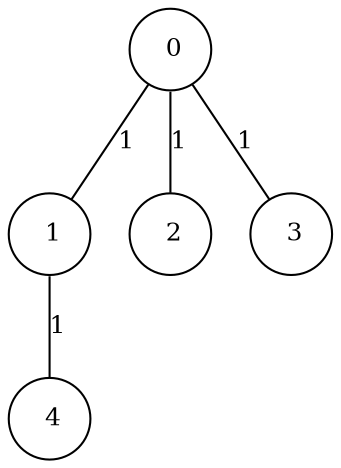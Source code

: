 graph G {
size="8.5,11;"
ratio = "expand;"
fixedsize="true;"
overlap="scale;"
node[shape=circle,width=.12,hight=.12,fontsize=12]
edge[fontsize=12]

0[label=" 0" color=black, pos="1.8401877,1.7830992!"];
1[label=" 1" color=black, pos="1.9116474,0.33522276!"];
2[label=" 2" color=black, pos="1.2777747,1.4773971!"];
3[label=" 3" color=black, pos="1.3647845,1.9522297!"];
4[label=" 4" color=black, pos="0.63571173,1.1416026!"];
0--1[label="1"]
0--2[label="1"]
0--3[label="1"]
1--4[label="1"]

}
